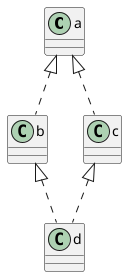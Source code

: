 @startuml
class a{}
class b implements a{}
class c implements a{}
class d implements b,c {}

@enduml